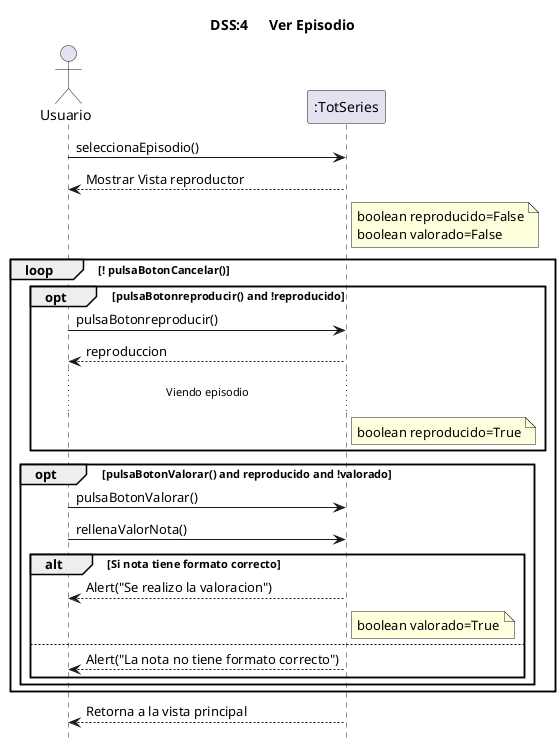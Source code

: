 @startuml
title	DSS:4	Ver Episodio
hide	footbox
actor	Usuario	as	user
participant ":TotSeries" as TotSeries


user	->	TotSeries:seleccionaEpisodio()
TotSeries --> user: Mostrar Vista reproductor

note right TotSeries
    boolean reproducido=False
    boolean valorado=False
end note
loop ! pulsaBotonCancelar()
    opt pulsaBotonreproducir() and !reproducido
        user -> TotSeries: pulsaBotonreproducir()
        TotSeries --> user :reproduccion
            ... Viendo episodio ...
        note right TotSeries
            boolean reproducido=True
        end note
    end opt
    
    opt pulsaBotonValorar() and reproducido and !valorado
        user -> TotSeries: pulsaBotonValorar()
        user -> TotSeries: rellenaValorNota()
            alt Si nota tiene formato correcto
            TotSeries --> user: Alert("Se realizo la valoracion")
            note right TotSeries
                boolean valorado=True
            end note
            else
                TotSeries --> user: Alert("La nota no tiene formato correcto")
            end opt
    end opt             
end loop
TotSeries --> user: Retorna a la vista principal
@enduml

